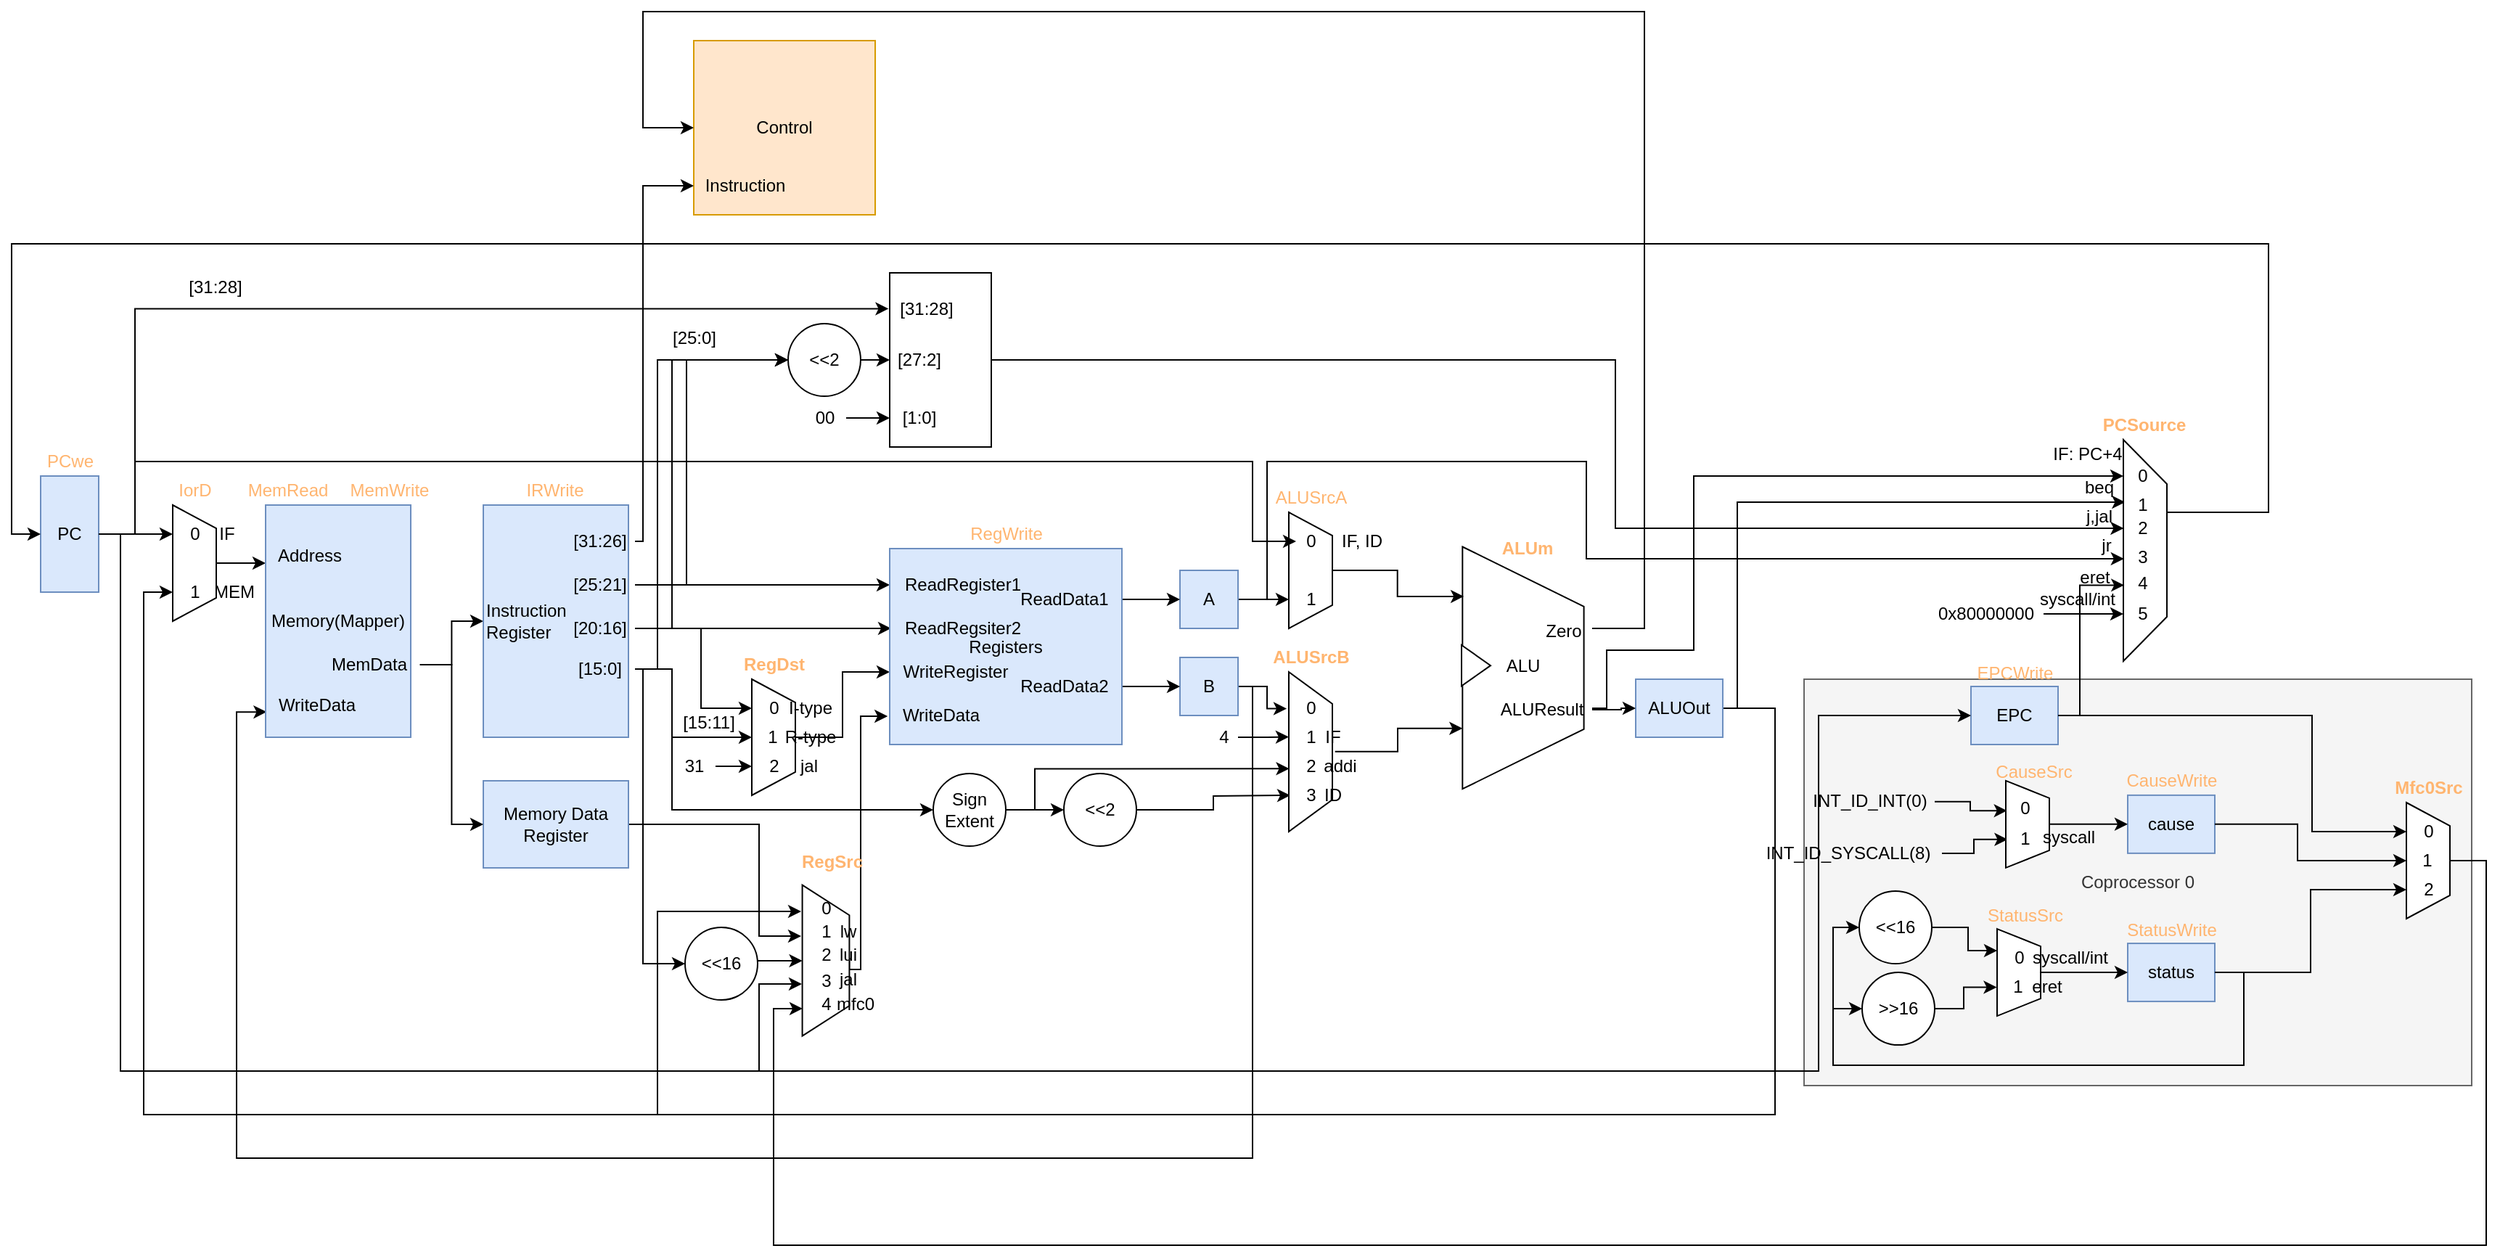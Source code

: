 <mxfile version="13.2.4" type="device"><diagram id="aFzu_sfiIZyxbT7JSSlX" name="Page-1"><mxGraphModel dx="1396" dy="1223" grid="1" gridSize="10" guides="1" tooltips="1" connect="1" arrows="1" fold="1" page="0" pageScale="1" pageWidth="827" pageHeight="1169" background="none" math="0" shadow="0"><root><mxCell id="0"/><mxCell id="1" parent="0"/><mxCell id="GMCVWdgiD9leQ6AUfy_7-96" value="Coprocessor 0" style="rounded=0;whiteSpace=wrap;html=1;fillColor=#f5f5f5;strokeColor=#666666;fontColor=#333333;" vertex="1" parent="1"><mxGeometry x="1350" y="200" width="460" height="280" as="geometry"/></mxCell><mxCell id="E-jrtbz5UGGaRJ2sErWN-3" style="edgeStyle=orthogonalEdgeStyle;rounded=0;orthogonalLoop=1;jettySize=auto;html=1;exitX=1;exitY=0.5;exitDx=0;exitDy=0;entryX=0.25;entryY=1;entryDx=0;entryDy=0;" parent="1" source="E-jrtbz5UGGaRJ2sErWN-1" target="E-jrtbz5UGGaRJ2sErWN-2" edge="1"><mxGeometry relative="1" as="geometry"/></mxCell><mxCell id="E-jrtbz5UGGaRJ2sErWN-6" style="edgeStyle=orthogonalEdgeStyle;rounded=0;orthogonalLoop=1;jettySize=auto;html=1;entryX=0;entryY=0.25;entryDx=0;entryDy=0;" parent="1" source="E-jrtbz5UGGaRJ2sErWN-2" target="E-jrtbz5UGGaRJ2sErWN-5" edge="1"><mxGeometry relative="1" as="geometry"/></mxCell><mxCell id="E-jrtbz5UGGaRJ2sErWN-160" style="edgeStyle=orthogonalEdgeStyle;rounded=0;orthogonalLoop=1;jettySize=auto;html=1;exitX=1;exitY=0.5;exitDx=0;exitDy=0;" parent="1" source="E-jrtbz5UGGaRJ2sErWN-107" edge="1"><mxGeometry relative="1" as="geometry"><Array as="points"><mxPoint x="630" y="300"/><mxPoint x="630" y="377"/></Array><mxPoint x="659" y="377" as="targetPoint"/></mxGeometry></mxCell><mxCell id="E-jrtbz5UGGaRJ2sErWN-107" value="Memory Data Register" style="rounded=0;whiteSpace=wrap;html=1;fillColor=#dae8fc;strokeColor=#6c8ebf;" parent="1" vertex="1"><mxGeometry x="440" y="270" width="100" height="60" as="geometry"/></mxCell><mxCell id="E-jrtbz5UGGaRJ2sErWN-112" style="edgeStyle=orthogonalEdgeStyle;rounded=0;orthogonalLoop=1;jettySize=auto;html=1;" parent="1" source="E-jrtbz5UGGaRJ2sErWN-15" target="E-jrtbz5UGGaRJ2sErWN-12" edge="1"><mxGeometry relative="1" as="geometry"/></mxCell><mxCell id="E-jrtbz5UGGaRJ2sErWN-113" style="edgeStyle=orthogonalEdgeStyle;rounded=0;orthogonalLoop=1;jettySize=auto;html=1;entryX=0;entryY=0.5;entryDx=0;entryDy=0;" parent="1" source="E-jrtbz5UGGaRJ2sErWN-15" target="E-jrtbz5UGGaRJ2sErWN-107" edge="1"><mxGeometry relative="1" as="geometry"/></mxCell><mxCell id="E-jrtbz5UGGaRJ2sErWN-114" style="edgeStyle=orthogonalEdgeStyle;rounded=0;orthogonalLoop=1;jettySize=auto;html=1;" parent="1" source="E-jrtbz5UGGaRJ2sErWN-35" target="E-jrtbz5UGGaRJ2sErWN-27" edge="1"><mxGeometry relative="1" as="geometry"/></mxCell><mxCell id="E-jrtbz5UGGaRJ2sErWN-115" style="edgeStyle=orthogonalEdgeStyle;rounded=0;orthogonalLoop=1;jettySize=auto;html=1;entryX=0.01;entryY=0.498;entryDx=0;entryDy=0;entryPerimeter=0;" parent="1" source="E-jrtbz5UGGaRJ2sErWN-36" target="E-jrtbz5UGGaRJ2sErWN-29" edge="1"><mxGeometry relative="1" as="geometry"/></mxCell><mxCell id="E-jrtbz5UGGaRJ2sErWN-117" value="" style="group" parent="1" vertex="1" connectable="0"><mxGeometry x="221" y="60" width="67" height="100" as="geometry"/></mxCell><mxCell id="E-jrtbz5UGGaRJ2sErWN-2" value="" style="shape=trapezoid;perimeter=trapezoidPerimeter;whiteSpace=wrap;html=1;rotation=90;" parent="E-jrtbz5UGGaRJ2sErWN-117" vertex="1"><mxGeometry x="-20" y="45" width="80" height="30" as="geometry"/></mxCell><mxCell id="E-jrtbz5UGGaRJ2sErWN-9" value="0" style="text;html=1;align=center;verticalAlign=middle;resizable=0;points=[];autosize=1;" parent="E-jrtbz5UGGaRJ2sErWN-117" vertex="1"><mxGeometry x="10" y="30" width="20" height="20" as="geometry"/></mxCell><mxCell id="E-jrtbz5UGGaRJ2sErWN-11" value="&lt;font color=&quot;#ffb570&quot;&gt;IorD&lt;/font&gt;" style="text;html=1;align=center;verticalAlign=middle;resizable=0;points=[];autosize=1;" parent="E-jrtbz5UGGaRJ2sErWN-117" vertex="1"><mxGeometry width="40" height="20" as="geometry"/></mxCell><mxCell id="E-jrtbz5UGGaRJ2sErWN-116" value="1" style="text;html=1;align=center;verticalAlign=middle;resizable=0;points=[];autosize=1;" parent="E-jrtbz5UGGaRJ2sErWN-117" vertex="1"><mxGeometry x="10" y="70" width="20" height="20" as="geometry"/></mxCell><mxCell id="UBuvPGdbc7G1wserD29u-12" value="IF" style="text;html=1;align=center;verticalAlign=middle;resizable=0;points=[];autosize=1;" parent="E-jrtbz5UGGaRJ2sErWN-117" vertex="1"><mxGeometry x="27" y="30" width="30" height="20" as="geometry"/></mxCell><mxCell id="UBuvPGdbc7G1wserD29u-13" value="MEM" style="text;html=1;align=center;verticalAlign=middle;resizable=0;points=[];autosize=1;" parent="E-jrtbz5UGGaRJ2sErWN-117" vertex="1"><mxGeometry x="27" y="70" width="40" height="20" as="geometry"/></mxCell><mxCell id="E-jrtbz5UGGaRJ2sErWN-123" style="edgeStyle=orthogonalEdgeStyle;rounded=0;orthogonalLoop=1;jettySize=auto;html=1;exitX=0.5;exitY=0;exitDx=0;exitDy=0;" parent="1" source="E-jrtbz5UGGaRJ2sErWN-119" target="E-jrtbz5UGGaRJ2sErWN-43" edge="1"><mxGeometry relative="1" as="geometry"/></mxCell><mxCell id="E-jrtbz5UGGaRJ2sErWN-130" style="edgeStyle=orthogonalEdgeStyle;rounded=0;orthogonalLoop=1;jettySize=auto;html=1;entryX=0.25;entryY=1;entryDx=0;entryDy=0;" parent="1" source="E-jrtbz5UGGaRJ2sErWN-36" target="E-jrtbz5UGGaRJ2sErWN-119" edge="1"><mxGeometry relative="1" as="geometry"><Array as="points"><mxPoint x="590" y="165"/><mxPoint x="590" y="220"/></Array></mxGeometry></mxCell><mxCell id="E-jrtbz5UGGaRJ2sErWN-129" style="edgeStyle=orthogonalEdgeStyle;rounded=0;orthogonalLoop=1;jettySize=auto;html=1;" parent="1" source="E-jrtbz5UGGaRJ2sErWN-40" edge="1"><mxGeometry relative="1" as="geometry"><Array as="points"><mxPoint x="570" y="193"/><mxPoint x="570" y="240"/><mxPoint x="625" y="240"/></Array><mxPoint x="625" y="240" as="targetPoint"/></mxGeometry></mxCell><mxCell id="E-jrtbz5UGGaRJ2sErWN-131" value="[15:11]" style="text;html=1;align=center;verticalAlign=middle;resizable=0;points=[];autosize=1;" parent="1" vertex="1"><mxGeometry x="570" y="220" width="50" height="20" as="geometry"/></mxCell><mxCell id="E-jrtbz5UGGaRJ2sErWN-141" style="edgeStyle=orthogonalEdgeStyle;rounded=0;orthogonalLoop=1;jettySize=auto;html=1;exitX=0.5;exitY=0;exitDx=0;exitDy=0;entryX=-0.02;entryY=0.525;entryDx=0;entryDy=0;entryPerimeter=0;" parent="1" source="E-jrtbz5UGGaRJ2sErWN-133" target="E-jrtbz5UGGaRJ2sErWN-44" edge="1"><mxGeometry relative="1" as="geometry"><Array as="points"><mxPoint x="692" y="400"/><mxPoint x="700" y="400"/><mxPoint x="700" y="225"/></Array></mxGeometry></mxCell><mxCell id="E-jrtbz5UGGaRJ2sErWN-143" value="" style="group" parent="1" vertex="1" connectable="0"><mxGeometry x="130" y="40" width="50" height="100" as="geometry"/></mxCell><mxCell id="E-jrtbz5UGGaRJ2sErWN-1" value="PC" style="rounded=0;whiteSpace=wrap;html=1;fillColor=#dae8fc;strokeColor=#6c8ebf;" parent="E-jrtbz5UGGaRJ2sErWN-143" vertex="1"><mxGeometry x="5" y="20" width="40" height="80" as="geometry"/></mxCell><mxCell id="E-jrtbz5UGGaRJ2sErWN-142" value="&lt;font color=&quot;#ffb570&quot;&gt;PCwe&lt;/font&gt;" style="text;html=1;align=center;verticalAlign=middle;resizable=0;points=[];autosize=1;" parent="E-jrtbz5UGGaRJ2sErWN-143" vertex="1"><mxGeometry width="50" height="20" as="geometry"/></mxCell><mxCell id="E-jrtbz5UGGaRJ2sErWN-159" style="edgeStyle=orthogonalEdgeStyle;rounded=0;orthogonalLoop=1;jettySize=auto;html=1;entryX=0.75;entryY=1;entryDx=0;entryDy=0;" parent="1" source="E-jrtbz5UGGaRJ2sErWN-145" target="E-jrtbz5UGGaRJ2sErWN-154" edge="1"><mxGeometry relative="1" as="geometry"/></mxCell><mxCell id="GMCVWdgiD9leQ6AUfy_7-22" style="edgeStyle=orthogonalEdgeStyle;rounded=0;orthogonalLoop=1;jettySize=auto;html=1;exitX=1;exitY=0.5;exitDx=0;exitDy=0;entryX=0.536;entryY=0.987;entryDx=0;entryDy=0;entryPerimeter=0;" edge="1" parent="1" source="E-jrtbz5UGGaRJ2sErWN-145" target="E-jrtbz5UGGaRJ2sErWN-198"><mxGeometry relative="1" as="geometry"><Array as="points"><mxPoint x="980" y="145"/><mxPoint x="980" y="50"/><mxPoint x="1200" y="50"/><mxPoint x="1200" y="117"/><mxPoint x="1570" y="117"/></Array></mxGeometry></mxCell><mxCell id="E-jrtbz5UGGaRJ2sErWN-145" value="A" style="rounded=0;whiteSpace=wrap;html=1;fillColor=#dae8fc;strokeColor=#6c8ebf;" parent="1" vertex="1"><mxGeometry x="920" y="125" width="40" height="40" as="geometry"/></mxCell><mxCell id="E-jrtbz5UGGaRJ2sErWN-178" style="edgeStyle=orthogonalEdgeStyle;rounded=0;orthogonalLoop=1;jettySize=auto;html=1;entryX=0.23;entryY=1.05;entryDx=0;entryDy=0;entryPerimeter=0;" parent="1" source="E-jrtbz5UGGaRJ2sErWN-147" target="E-jrtbz5UGGaRJ2sErWN-164" edge="1"><mxGeometry relative="1" as="geometry"/></mxCell><mxCell id="E-jrtbz5UGGaRJ2sErWN-207" style="edgeStyle=orthogonalEdgeStyle;rounded=0;orthogonalLoop=1;jettySize=auto;html=1;entryX=0.01;entryY=0.753;entryDx=0;entryDy=0;entryPerimeter=0;" parent="1" source="E-jrtbz5UGGaRJ2sErWN-147" target="E-jrtbz5UGGaRJ2sErWN-110" edge="1"><mxGeometry relative="1" as="geometry"><Array as="points"><mxPoint x="970" y="205"/><mxPoint x="970" y="530"/><mxPoint x="270" y="530"/><mxPoint x="270" y="223"/></Array></mxGeometry></mxCell><mxCell id="E-jrtbz5UGGaRJ2sErWN-147" value="B" style="rounded=0;whiteSpace=wrap;html=1;fillColor=#dae8fc;strokeColor=#6c8ebf;" parent="1" vertex="1"><mxGeometry x="920" y="185" width="40" height="40" as="geometry"/></mxCell><mxCell id="E-jrtbz5UGGaRJ2sErWN-148" style="edgeStyle=orthogonalEdgeStyle;rounded=0;orthogonalLoop=1;jettySize=auto;html=1;entryX=0;entryY=0.5;entryDx=0;entryDy=0;" parent="1" source="E-jrtbz5UGGaRJ2sErWN-97" target="E-jrtbz5UGGaRJ2sErWN-145" edge="1"><mxGeometry relative="1" as="geometry"/></mxCell><mxCell id="E-jrtbz5UGGaRJ2sErWN-149" style="edgeStyle=orthogonalEdgeStyle;rounded=0;orthogonalLoop=1;jettySize=auto;html=1;entryX=0;entryY=0.5;entryDx=0;entryDy=0;" parent="1" source="E-jrtbz5UGGaRJ2sErWN-98" target="E-jrtbz5UGGaRJ2sErWN-147" edge="1"><mxGeometry relative="1" as="geometry"/></mxCell><mxCell id="E-jrtbz5UGGaRJ2sErWN-152" value="" style="group" parent="1" vertex="1" connectable="0"><mxGeometry x="720" y="90" width="160" height="155" as="geometry"/></mxCell><mxCell id="E-jrtbz5UGGaRJ2sErWN-101" value="" style="group" parent="E-jrtbz5UGGaRJ2sErWN-152" vertex="1" connectable="0"><mxGeometry y="20" width="160" height="135" as="geometry"/></mxCell><mxCell id="E-jrtbz5UGGaRJ2sErWN-16" value="Registers" style="rounded=0;whiteSpace=wrap;html=1;fillColor=#dae8fc;strokeColor=#6c8ebf;" parent="E-jrtbz5UGGaRJ2sErWN-101" vertex="1"><mxGeometry width="160" height="135" as="geometry"/></mxCell><mxCell id="E-jrtbz5UGGaRJ2sErWN-27" value="ReadRegister1" style="text;html=1;align=center;verticalAlign=middle;resizable=0;points=[];autosize=1;" parent="E-jrtbz5UGGaRJ2sErWN-101" vertex="1"><mxGeometry y="15" width="100" height="20" as="geometry"/></mxCell><mxCell id="E-jrtbz5UGGaRJ2sErWN-29" value="ReadRegsiter2" style="text;html=1;align=center;verticalAlign=middle;resizable=0;points=[];autosize=1;" parent="E-jrtbz5UGGaRJ2sErWN-101" vertex="1"><mxGeometry y="45" width="100" height="20" as="geometry"/></mxCell><mxCell id="E-jrtbz5UGGaRJ2sErWN-43" value="WriteRegister" style="text;html=1;align=center;verticalAlign=middle;resizable=0;points=[];autosize=1;" parent="E-jrtbz5UGGaRJ2sErWN-101" vertex="1"><mxGeometry y="75" width="90" height="20" as="geometry"/></mxCell><mxCell id="E-jrtbz5UGGaRJ2sErWN-44" value="WriteData" style="text;html=1;align=center;verticalAlign=middle;resizable=0;points=[];autosize=1;" parent="E-jrtbz5UGGaRJ2sErWN-101" vertex="1"><mxGeometry y="105" width="70" height="20" as="geometry"/></mxCell><mxCell id="E-jrtbz5UGGaRJ2sErWN-97" value="ReadData1" style="text;html=1;align=center;verticalAlign=middle;resizable=0;points=[];autosize=1;" parent="E-jrtbz5UGGaRJ2sErWN-101" vertex="1"><mxGeometry x="80" y="25" width="80" height="20" as="geometry"/></mxCell><mxCell id="E-jrtbz5UGGaRJ2sErWN-98" value="ReadData2" style="text;html=1;align=center;verticalAlign=middle;resizable=0;points=[];autosize=1;" parent="E-jrtbz5UGGaRJ2sErWN-101" vertex="1"><mxGeometry x="80" y="85" width="80" height="20" as="geometry"/></mxCell><mxCell id="E-jrtbz5UGGaRJ2sErWN-151" value="&lt;font color=&quot;#ffb570&quot;&gt;RegWrite&lt;/font&gt;" style="text;html=1;align=center;verticalAlign=middle;resizable=0;points=[];autosize=1;" parent="E-jrtbz5UGGaRJ2sErWN-152" vertex="1"><mxGeometry x="45" width="70" height="20" as="geometry"/></mxCell><mxCell id="E-jrtbz5UGGaRJ2sErWN-153" value="" style="group" parent="1" vertex="1" connectable="0"><mxGeometry x="990" y="65" width="80" height="100" as="geometry"/></mxCell><mxCell id="E-jrtbz5UGGaRJ2sErWN-154" value="" style="shape=trapezoid;perimeter=trapezoidPerimeter;whiteSpace=wrap;html=1;rotation=90;" parent="E-jrtbz5UGGaRJ2sErWN-153" vertex="1"><mxGeometry x="-20" y="45" width="80" height="30" as="geometry"/></mxCell><mxCell id="E-jrtbz5UGGaRJ2sErWN-155" value="0" style="text;html=1;align=center;verticalAlign=middle;resizable=0;points=[];autosize=1;" parent="E-jrtbz5UGGaRJ2sErWN-153" vertex="1"><mxGeometry x="10" y="30" width="20" height="20" as="geometry"/></mxCell><mxCell id="E-jrtbz5UGGaRJ2sErWN-156" value="&lt;font color=&quot;#ffb570&quot;&gt;ALUSrcA&lt;/font&gt;" style="text;html=1;align=center;verticalAlign=middle;resizable=0;points=[];autosize=1;" parent="E-jrtbz5UGGaRJ2sErWN-153" vertex="1"><mxGeometry x="-10" width="60" height="20" as="geometry"/></mxCell><mxCell id="E-jrtbz5UGGaRJ2sErWN-157" value="1" style="text;html=1;align=center;verticalAlign=middle;resizable=0;points=[];autosize=1;" parent="E-jrtbz5UGGaRJ2sErWN-153" vertex="1"><mxGeometry x="10" y="70" width="20" height="20" as="geometry"/></mxCell><mxCell id="UBuvPGdbc7G1wserD29u-5" value="IF, ID" style="text;html=1;align=center;verticalAlign=middle;resizable=0;points=[];autosize=1;" parent="E-jrtbz5UGGaRJ2sErWN-153" vertex="1"><mxGeometry x="35" y="30" width="40" height="20" as="geometry"/></mxCell><mxCell id="E-jrtbz5UGGaRJ2sErWN-161" style="edgeStyle=orthogonalEdgeStyle;rounded=0;orthogonalLoop=1;jettySize=auto;html=1;exitX=1;exitY=0.5;exitDx=0;exitDy=0;" parent="1" source="E-jrtbz5UGGaRJ2sErWN-1" target="E-jrtbz5UGGaRJ2sErWN-155" edge="1"><mxGeometry relative="1" as="geometry"><Array as="points"><mxPoint x="200" y="100"/><mxPoint x="200" y="50"/><mxPoint x="970" y="50"/><mxPoint x="970" y="105"/></Array></mxGeometry></mxCell><mxCell id="E-jrtbz5UGGaRJ2sErWN-174" style="edgeStyle=orthogonalEdgeStyle;rounded=0;orthogonalLoop=1;jettySize=auto;html=1;entryX=0.407;entryY=1.001;entryDx=0;entryDy=0;entryPerimeter=0;" parent="1" source="E-jrtbz5UGGaRJ2sErWN-172" target="E-jrtbz5UGGaRJ2sErWN-164" edge="1"><mxGeometry relative="1" as="geometry"/></mxCell><mxCell id="E-jrtbz5UGGaRJ2sErWN-172" value="4" style="text;html=1;align=center;verticalAlign=middle;resizable=0;points=[];autosize=1;" parent="1" vertex="1"><mxGeometry x="940" y="230" width="20" height="20" as="geometry"/></mxCell><mxCell id="E-jrtbz5UGGaRJ2sErWN-181" style="edgeStyle=orthogonalEdgeStyle;rounded=0;orthogonalLoop=1;jettySize=auto;html=1;entryX=0;entryY=0.5;entryDx=0;entryDy=0;" parent="1" source="E-jrtbz5UGGaRJ2sErWN-175" target="E-jrtbz5UGGaRJ2sErWN-180" edge="1"><mxGeometry relative="1" as="geometry"/></mxCell><mxCell id="E-jrtbz5UGGaRJ2sErWN-184" style="edgeStyle=orthogonalEdgeStyle;rounded=0;orthogonalLoop=1;jettySize=auto;html=1;exitX=1;exitY=0.5;exitDx=0;exitDy=0;entryX=0.606;entryY=0.991;entryDx=0;entryDy=0;entryPerimeter=0;" parent="1" source="E-jrtbz5UGGaRJ2sErWN-175" target="E-jrtbz5UGGaRJ2sErWN-164" edge="1"><mxGeometry relative="1" as="geometry"><Array as="points"><mxPoint x="820" y="290"/><mxPoint x="820" y="262"/></Array></mxGeometry></mxCell><mxCell id="E-jrtbz5UGGaRJ2sErWN-175" value="Sign Extent" style="ellipse;whiteSpace=wrap;html=1;aspect=fixed;" parent="1" vertex="1"><mxGeometry x="750" y="265" width="50" height="50" as="geometry"/></mxCell><mxCell id="E-jrtbz5UGGaRJ2sErWN-176" style="edgeStyle=orthogonalEdgeStyle;rounded=0;orthogonalLoop=1;jettySize=auto;html=1;entryX=0;entryY=0.5;entryDx=0;entryDy=0;" parent="1" source="E-jrtbz5UGGaRJ2sErWN-40" target="E-jrtbz5UGGaRJ2sErWN-175" edge="1"><mxGeometry relative="1" as="geometry"><Array as="points"><mxPoint x="570" y="193"/><mxPoint x="570" y="290"/></Array></mxGeometry></mxCell><mxCell id="E-jrtbz5UGGaRJ2sErWN-182" style="edgeStyle=orthogonalEdgeStyle;rounded=0;orthogonalLoop=1;jettySize=auto;html=1;" parent="1" source="E-jrtbz5UGGaRJ2sErWN-180" edge="1"><mxGeometry relative="1" as="geometry"><mxPoint x="996" y="280" as="targetPoint"/></mxGeometry></mxCell><mxCell id="E-jrtbz5UGGaRJ2sErWN-180" value="&amp;lt;&amp;lt;2" style="ellipse;whiteSpace=wrap;html=1;aspect=fixed;" parent="1" vertex="1"><mxGeometry x="840" y="265" width="50" height="50" as="geometry"/></mxCell><mxCell id="E-jrtbz5UGGaRJ2sErWN-192" value="" style="group" parent="1" vertex="1" connectable="0"><mxGeometry x="1114" y="110" width="90" height="164.36" as="geometry"/></mxCell><mxCell id="E-jrtbz5UGGaRJ2sErWN-185" value="" style="shape=trapezoid;perimeter=trapezoidPerimeter;whiteSpace=wrap;html=1;rotation=90;size=0.247;" parent="E-jrtbz5UGGaRJ2sErWN-192" vertex="1"><mxGeometry x="-40.96" y="40.359" width="166.87" height="83.643" as="geometry"/></mxCell><mxCell id="E-jrtbz5UGGaRJ2sErWN-186" value="" style="triangle;whiteSpace=wrap;html=1;" parent="E-jrtbz5UGGaRJ2sErWN-192" vertex="1"><mxGeometry y="66.49" width="20" height="28.17" as="geometry"/></mxCell><mxCell id="E-jrtbz5UGGaRJ2sErWN-188" value="ALU" style="text;html=1;align=center;verticalAlign=middle;resizable=0;points=[];autosize=1;" parent="E-jrtbz5UGGaRJ2sErWN-192" vertex="1"><mxGeometry x="22.47" y="70.725" width="40" height="20" as="geometry"/></mxCell><mxCell id="E-jrtbz5UGGaRJ2sErWN-189" value="Zero" style="text;html=1;align=center;verticalAlign=middle;resizable=0;points=[];autosize=1;" parent="E-jrtbz5UGGaRJ2sErWN-192" vertex="1"><mxGeometry x="50" y="46.79" width="40" height="20" as="geometry"/></mxCell><mxCell id="E-jrtbz5UGGaRJ2sErWN-190" value="ALUResult" style="text;html=1;align=center;verticalAlign=middle;resizable=0;points=[];autosize=1;" parent="E-jrtbz5UGGaRJ2sErWN-192" vertex="1"><mxGeometry x="20" y="100.963" width="70" height="20" as="geometry"/></mxCell><mxCell id="E-jrtbz5UGGaRJ2sErWN-193" style="edgeStyle=orthogonalEdgeStyle;rounded=0;orthogonalLoop=1;jettySize=auto;html=1;exitX=0.5;exitY=0;exitDx=0;exitDy=0;entryX=0.205;entryY=0.989;entryDx=0;entryDy=0;entryPerimeter=0;" parent="1" source="E-jrtbz5UGGaRJ2sErWN-154" target="E-jrtbz5UGGaRJ2sErWN-185" edge="1"><mxGeometry relative="1" as="geometry"/></mxCell><mxCell id="E-jrtbz5UGGaRJ2sErWN-204" style="edgeStyle=orthogonalEdgeStyle;rounded=0;orthogonalLoop=1;jettySize=auto;html=1;" parent="1" source="E-jrtbz5UGGaRJ2sErWN-195" edge="1"><mxGeometry relative="1" as="geometry"><Array as="points"><mxPoint x="1330" y="220"/><mxPoint x="1330" y="500"/><mxPoint x="560" y="500"/><mxPoint x="560" y="360"/><mxPoint x="659" y="360"/></Array><mxPoint x="659" y="360" as="targetPoint"/></mxGeometry></mxCell><mxCell id="E-jrtbz5UGGaRJ2sErWN-206" style="edgeStyle=orthogonalEdgeStyle;rounded=0;orthogonalLoop=1;jettySize=auto;html=1;entryX=0.75;entryY=1;entryDx=0;entryDy=0;" parent="1" source="E-jrtbz5UGGaRJ2sErWN-195" target="E-jrtbz5UGGaRJ2sErWN-2" edge="1"><mxGeometry relative="1" as="geometry"><Array as="points"><mxPoint x="1330" y="220"/><mxPoint x="1330" y="500"/><mxPoint x="206" y="500"/><mxPoint x="206" y="140"/></Array></mxGeometry></mxCell><mxCell id="E-jrtbz5UGGaRJ2sErWN-211" style="edgeStyle=orthogonalEdgeStyle;rounded=0;orthogonalLoop=1;jettySize=auto;html=1;entryX=0.28;entryY=0.96;entryDx=0;entryDy=0;entryPerimeter=0;" parent="1" source="E-jrtbz5UGGaRJ2sErWN-195" target="E-jrtbz5UGGaRJ2sErWN-198" edge="1"><mxGeometry relative="1" as="geometry"><Array as="points"><mxPoint x="1304" y="220"/><mxPoint x="1304" y="78"/><mxPoint x="1571" y="78"/></Array><mxPoint x="1466" y="76" as="targetPoint"/></mxGeometry></mxCell><mxCell id="E-jrtbz5UGGaRJ2sErWN-195" value="ALUOut" style="rounded=0;whiteSpace=wrap;html=1;fillColor=#dae8fc;strokeColor=#6c8ebf;" parent="1" vertex="1"><mxGeometry x="1234" y="200" width="60" height="40" as="geometry"/></mxCell><mxCell id="E-jrtbz5UGGaRJ2sErWN-196" style="edgeStyle=orthogonalEdgeStyle;rounded=0;orthogonalLoop=1;jettySize=auto;html=1;entryX=0;entryY=0.5;entryDx=0;entryDy=0;" parent="1" source="E-jrtbz5UGGaRJ2sErWN-190" target="E-jrtbz5UGGaRJ2sErWN-195" edge="1"><mxGeometry relative="1" as="geometry"/></mxCell><mxCell id="E-jrtbz5UGGaRJ2sErWN-212" style="edgeStyle=orthogonalEdgeStyle;rounded=0;orthogonalLoop=1;jettySize=auto;html=1;entryX=0.165;entryY=1.001;entryDx=0;entryDy=0;entryPerimeter=0;" parent="1" source="E-jrtbz5UGGaRJ2sErWN-190" target="E-jrtbz5UGGaRJ2sErWN-198" edge="1"><mxGeometry relative="1" as="geometry"><Array as="points"><mxPoint x="1214" y="220"/><mxPoint x="1214" y="180"/><mxPoint x="1274" y="180"/><mxPoint x="1274" y="60"/><mxPoint x="1570" y="60"/></Array></mxGeometry></mxCell><mxCell id="E-jrtbz5UGGaRJ2sErWN-230" style="edgeStyle=orthogonalEdgeStyle;rounded=0;orthogonalLoop=1;jettySize=auto;html=1;exitX=1;exitY=0.5;exitDx=0;exitDy=0;entryX=0;entryY=0.5;entryDx=0;entryDy=0;" parent="1" source="E-jrtbz5UGGaRJ2sErWN-213" target="E-jrtbz5UGGaRJ2sErWN-226" edge="1"><mxGeometry relative="1" as="geometry"/></mxCell><mxCell id="E-jrtbz5UGGaRJ2sErWN-213" value="&amp;lt;&amp;lt;2" style="ellipse;whiteSpace=wrap;html=1;aspect=fixed;" parent="1" vertex="1"><mxGeometry x="650" y="-45" width="50" height="50" as="geometry"/></mxCell><mxCell id="E-jrtbz5UGGaRJ2sErWN-215" style="edgeStyle=orthogonalEdgeStyle;rounded=0;orthogonalLoop=1;jettySize=auto;html=1;entryX=0;entryY=0.5;entryDx=0;entryDy=0;" parent="1" source="E-jrtbz5UGGaRJ2sErWN-35" target="E-jrtbz5UGGaRJ2sErWN-213" edge="1"><mxGeometry relative="1" as="geometry"><Array as="points"><mxPoint x="580" y="135"/><mxPoint x="580" y="-20"/></Array></mxGeometry></mxCell><mxCell id="E-jrtbz5UGGaRJ2sErWN-216" style="edgeStyle=orthogonalEdgeStyle;rounded=0;orthogonalLoop=1;jettySize=auto;html=1;entryX=0;entryY=0.5;entryDx=0;entryDy=0;" parent="1" source="E-jrtbz5UGGaRJ2sErWN-36" target="E-jrtbz5UGGaRJ2sErWN-213" edge="1"><mxGeometry relative="1" as="geometry"><Array as="points"><mxPoint x="570" y="165"/><mxPoint x="570" y="-20"/></Array></mxGeometry></mxCell><mxCell id="E-jrtbz5UGGaRJ2sErWN-218" style="edgeStyle=orthogonalEdgeStyle;rounded=0;orthogonalLoop=1;jettySize=auto;html=1;entryX=0;entryY=0.5;entryDx=0;entryDy=0;" parent="1" source="E-jrtbz5UGGaRJ2sErWN-40" target="E-jrtbz5UGGaRJ2sErWN-213" edge="1"><mxGeometry relative="1" as="geometry"><Array as="points"><mxPoint x="560" y="193"/><mxPoint x="560" y="-20"/></Array></mxGeometry></mxCell><mxCell id="E-jrtbz5UGGaRJ2sErWN-219" value="[25:0]" style="text;html=1;align=center;verticalAlign=middle;resizable=0;points=[];autosize=1;" parent="1" vertex="1"><mxGeometry x="560" y="-45" width="50" height="20" as="geometry"/></mxCell><mxCell id="E-jrtbz5UGGaRJ2sErWN-240" style="edgeStyle=orthogonalEdgeStyle;rounded=0;orthogonalLoop=1;jettySize=auto;html=1;entryX=0.399;entryY=0.994;entryDx=0;entryDy=0;entryPerimeter=0;" parent="1" source="E-jrtbz5UGGaRJ2sErWN-226" target="E-jrtbz5UGGaRJ2sErWN-198" edge="1"><mxGeometry relative="1" as="geometry"><Array as="points"><mxPoint x="1220" y="-20"/><mxPoint x="1220" y="96"/><mxPoint x="1570" y="96"/></Array></mxGeometry></mxCell><mxCell id="E-jrtbz5UGGaRJ2sErWN-234" style="edgeStyle=orthogonalEdgeStyle;rounded=0;orthogonalLoop=1;jettySize=auto;html=1;" parent="1" source="E-jrtbz5UGGaRJ2sErWN-231" edge="1"><mxGeometry relative="1" as="geometry"><mxPoint x="720" y="20" as="targetPoint"/><Array as="points"><mxPoint x="720" y="20"/></Array></mxGeometry></mxCell><mxCell id="E-jrtbz5UGGaRJ2sErWN-231" value="00" style="text;html=1;align=center;verticalAlign=middle;resizable=0;points=[];autosize=1;" parent="1" vertex="1"><mxGeometry x="660" y="10" width="30" height="20" as="geometry"/></mxCell><mxCell id="E-jrtbz5UGGaRJ2sErWN-238" style="edgeStyle=orthogonalEdgeStyle;rounded=0;orthogonalLoop=1;jettySize=auto;html=1;entryX=-0.011;entryY=0.206;entryDx=0;entryDy=0;entryPerimeter=0;" parent="1" source="E-jrtbz5UGGaRJ2sErWN-1" target="E-jrtbz5UGGaRJ2sErWN-226" edge="1"><mxGeometry relative="1" as="geometry"><Array as="points"><mxPoint x="200" y="100"/><mxPoint x="200" y="-55"/></Array></mxGeometry></mxCell><mxCell id="E-jrtbz5UGGaRJ2sErWN-239" value="[31:28]" style="text;html=1;align=center;verticalAlign=middle;resizable=0;points=[];autosize=1;" parent="1" vertex="1"><mxGeometry x="229.5" y="-80" width="50" height="20" as="geometry"/></mxCell><mxCell id="E-jrtbz5UGGaRJ2sErWN-241" style="edgeStyle=orthogonalEdgeStyle;rounded=0;orthogonalLoop=1;jettySize=auto;html=1;entryX=0;entryY=0.5;entryDx=0;entryDy=0;exitX=0.5;exitY=0;exitDx=0;exitDy=0;" parent="1" source="E-jrtbz5UGGaRJ2sErWN-198" target="E-jrtbz5UGGaRJ2sErWN-1" edge="1"><mxGeometry relative="1" as="geometry"><mxPoint x="710" y="-70" as="targetPoint"/><Array as="points"><mxPoint x="1600" y="85"/><mxPoint x="1670" y="85"/><mxPoint x="1670" y="-100"/><mxPoint x="115" y="-100"/><mxPoint x="115" y="100"/></Array></mxGeometry></mxCell><mxCell id="E-jrtbz5UGGaRJ2sErWN-245" value="" style="group" parent="1" vertex="1" connectable="0"><mxGeometry x="585" y="-240" width="125" height="120" as="geometry"/></mxCell><mxCell id="E-jrtbz5UGGaRJ2sErWN-242" value="Control" style="rounded=0;whiteSpace=wrap;html=1;fillColor=#ffe6cc;strokeColor=#d79b00;" parent="E-jrtbz5UGGaRJ2sErWN-245" vertex="1"><mxGeometry width="125" height="120" as="geometry"/></mxCell><mxCell id="E-jrtbz5UGGaRJ2sErWN-244" value="Instruction" style="text;html=1;align=center;verticalAlign=middle;resizable=0;points=[];autosize=1;" parent="E-jrtbz5UGGaRJ2sErWN-245" vertex="1"><mxGeometry y="90" width="70" height="20" as="geometry"/></mxCell><mxCell id="E-jrtbz5UGGaRJ2sErWN-246" style="edgeStyle=orthogonalEdgeStyle;rounded=0;orthogonalLoop=1;jettySize=auto;html=1;" parent="1" source="E-jrtbz5UGGaRJ2sErWN-34" target="E-jrtbz5UGGaRJ2sErWN-242" edge="1"><mxGeometry relative="1" as="geometry"><Array as="points"><mxPoint x="550" y="105"/><mxPoint x="550" y="-140"/></Array></mxGeometry></mxCell><mxCell id="E-jrtbz5UGGaRJ2sErWN-250" value="" style="group" parent="1" vertex="1" connectable="0"><mxGeometry x="270" y="60" width="140" height="180" as="geometry"/></mxCell><mxCell id="E-jrtbz5UGGaRJ2sErWN-124" value="" style="group" parent="E-jrtbz5UGGaRJ2sErWN-250" vertex="1" connectable="0"><mxGeometry x="20" y="20" width="100" height="160" as="geometry"/></mxCell><mxCell id="E-jrtbz5UGGaRJ2sErWN-5" value="Memory(Mapper)" style="rounded=0;whiteSpace=wrap;html=1;fillColor=#dae8fc;strokeColor=#6c8ebf;" parent="E-jrtbz5UGGaRJ2sErWN-124" vertex="1"><mxGeometry width="100" height="160" as="geometry"/></mxCell><mxCell id="E-jrtbz5UGGaRJ2sErWN-7" value="Address" style="text;html=1;align=center;verticalAlign=middle;resizable=0;points=[];autosize=1;" parent="E-jrtbz5UGGaRJ2sErWN-124" vertex="1"><mxGeometry y="25" width="60" height="20" as="geometry"/></mxCell><mxCell id="E-jrtbz5UGGaRJ2sErWN-15" value="MemData" style="text;html=1;align=center;verticalAlign=middle;resizable=0;points=[];autosize=1;" parent="E-jrtbz5UGGaRJ2sErWN-124" vertex="1"><mxGeometry x="36.364" y="100" width="70" height="20" as="geometry"/></mxCell><mxCell id="E-jrtbz5UGGaRJ2sErWN-110" value="WriteData" style="text;html=1;align=center;verticalAlign=middle;resizable=0;points=[];autosize=1;" parent="E-jrtbz5UGGaRJ2sErWN-124" vertex="1"><mxGeometry y="127.5" width="70" height="20" as="geometry"/></mxCell><mxCell id="E-jrtbz5UGGaRJ2sErWN-247" value="&lt;font color=&quot;#ffb570&quot;&gt;MemWrite&lt;/font&gt;" style="text;html=1;align=center;verticalAlign=middle;resizable=0;points=[];autosize=1;" parent="E-jrtbz5UGGaRJ2sErWN-250" vertex="1"><mxGeometry x="70" width="70" height="20" as="geometry"/></mxCell><mxCell id="E-jrtbz5UGGaRJ2sErWN-248" value="&lt;font color=&quot;#ffb570&quot;&gt;MemRead&lt;/font&gt;" style="text;html=1;align=center;verticalAlign=middle;resizable=0;points=[];autosize=1;" parent="E-jrtbz5UGGaRJ2sErWN-250" vertex="1"><mxGeometry width="70" height="20" as="geometry"/></mxCell><mxCell id="E-jrtbz5UGGaRJ2sErWN-253" value="" style="group" parent="1" vertex="1" connectable="0"><mxGeometry x="440" y="60" width="104.542" height="180" as="geometry"/></mxCell><mxCell id="E-jrtbz5UGGaRJ2sErWN-150" value="" style="group" parent="E-jrtbz5UGGaRJ2sErWN-253" vertex="1" connectable="0"><mxGeometry y="20" width="104.542" height="160" as="geometry"/></mxCell><mxCell id="E-jrtbz5UGGaRJ2sErWN-12" value="Instruction Register" style="rounded=0;whiteSpace=wrap;html=1;align=left;fillColor=#dae8fc;strokeColor=#6c8ebf;" parent="E-jrtbz5UGGaRJ2sErWN-150" vertex="1"><mxGeometry width="100" height="160" as="geometry"/></mxCell><mxCell id="E-jrtbz5UGGaRJ2sErWN-34" value="[31:26]" style="text;html=1;align=center;verticalAlign=middle;resizable=0;points=[];autosize=1;" parent="E-jrtbz5UGGaRJ2sErWN-150" vertex="1"><mxGeometry x="54.542" y="15" width="50" height="20" as="geometry"/></mxCell><mxCell id="E-jrtbz5UGGaRJ2sErWN-35" value="[25:21]" style="text;html=1;align=center;verticalAlign=middle;resizable=0;points=[];autosize=1;" parent="E-jrtbz5UGGaRJ2sErWN-150" vertex="1"><mxGeometry x="54.542" y="45.003" width="50" height="20" as="geometry"/></mxCell><mxCell id="E-jrtbz5UGGaRJ2sErWN-36" value="[20:16]" style="text;html=1;align=center;verticalAlign=middle;resizable=0;points=[];autosize=1;" parent="E-jrtbz5UGGaRJ2sErWN-150" vertex="1"><mxGeometry x="54.542" y="74.997" width="50" height="20" as="geometry"/></mxCell><mxCell id="E-jrtbz5UGGaRJ2sErWN-40" value="[15:0]" style="text;html=1;align=center;verticalAlign=middle;resizable=0;points=[];autosize=1;" parent="E-jrtbz5UGGaRJ2sErWN-150" vertex="1"><mxGeometry x="54.542" y="102.997" width="50" height="20" as="geometry"/></mxCell><mxCell id="E-jrtbz5UGGaRJ2sErWN-41" style="edgeStyle=orthogonalEdgeStyle;rounded=0;orthogonalLoop=1;jettySize=auto;html=1;exitX=0.5;exitY=1;exitDx=0;exitDy=0;" parent="E-jrtbz5UGGaRJ2sErWN-150" source="E-jrtbz5UGGaRJ2sErWN-12" target="E-jrtbz5UGGaRJ2sErWN-12" edge="1"><mxGeometry relative="1" as="geometry"/></mxCell><mxCell id="E-jrtbz5UGGaRJ2sErWN-42" style="edgeStyle=orthogonalEdgeStyle;rounded=0;orthogonalLoop=1;jettySize=auto;html=1;exitX=0.5;exitY=1;exitDx=0;exitDy=0;" parent="E-jrtbz5UGGaRJ2sErWN-150" source="E-jrtbz5UGGaRJ2sErWN-12" target="E-jrtbz5UGGaRJ2sErWN-12" edge="1"><mxGeometry relative="1" as="geometry"/></mxCell><mxCell id="E-jrtbz5UGGaRJ2sErWN-251" value="&lt;font color=&quot;#ffb570&quot;&gt;IRWrite&lt;/font&gt;" style="text;html=1;align=center;verticalAlign=middle;resizable=0;points=[];autosize=1;" parent="E-jrtbz5UGGaRJ2sErWN-253" vertex="1"><mxGeometry x="24" width="50" height="20" as="geometry"/></mxCell><mxCell id="lUkIgDj6iN0wfcpPOs6G-2" value="" style="group" parent="1" vertex="1" connectable="0"><mxGeometry x="715" y="-80" width="75" height="120" as="geometry"/></mxCell><mxCell id="E-jrtbz5UGGaRJ2sErWN-226" value="" style="rounded=0;whiteSpace=wrap;html=1;" parent="lUkIgDj6iN0wfcpPOs6G-2" vertex="1"><mxGeometry x="5" width="70" height="120" as="geometry"/></mxCell><mxCell id="E-jrtbz5UGGaRJ2sErWN-227" value="[1:0]" style="text;html=1;align=center;verticalAlign=middle;resizable=0;points=[];autosize=1;" parent="lUkIgDj6iN0wfcpPOs6G-2" vertex="1"><mxGeometry x="5" y="90" width="40" height="20" as="geometry"/></mxCell><mxCell id="E-jrtbz5UGGaRJ2sErWN-235" value="[27:2]" style="text;html=1;align=center;verticalAlign=middle;resizable=0;points=[];autosize=1;" parent="lUkIgDj6iN0wfcpPOs6G-2" vertex="1"><mxGeometry y="50" width="50" height="20" as="geometry"/></mxCell><mxCell id="E-jrtbz5UGGaRJ2sErWN-236" value="[31:28]" style="text;html=1;align=center;verticalAlign=middle;resizable=0;points=[];autosize=1;" parent="lUkIgDj6iN0wfcpPOs6G-2" vertex="1"><mxGeometry x="5" y="15" width="50" height="20" as="geometry"/></mxCell><mxCell id="lUkIgDj6iN0wfcpPOs6G-5" value="j,jal" style="text;html=1;align=center;verticalAlign=middle;resizable=0;points=[];autosize=1;" parent="1" vertex="1"><mxGeometry x="1538" y="78" width="30" height="20" as="geometry"/></mxCell><mxCell id="lUkIgDj6iN0wfcpPOs6G-8" value="beq" style="text;html=1;align=center;verticalAlign=middle;resizable=0;points=[];autosize=1;" parent="1" vertex="1"><mxGeometry x="1533" y="58" width="40" height="20" as="geometry"/></mxCell><mxCell id="lUkIgDj6iN0wfcpPOs6G-9" value="IF: PC+4" style="text;html=1;align=center;verticalAlign=middle;resizable=0;points=[];autosize=1;" parent="1" vertex="1"><mxGeometry x="1515" y="35" width="60" height="20" as="geometry"/></mxCell><mxCell id="lUkIgDj6iN0wfcpPOs6G-11" style="edgeStyle=orthogonalEdgeStyle;rounded=0;orthogonalLoop=1;jettySize=auto;html=1;entryX=0;entryY=0.5;entryDx=0;entryDy=0;" parent="1" source="E-jrtbz5UGGaRJ2sErWN-189" target="E-jrtbz5UGGaRJ2sErWN-242" edge="1"><mxGeometry relative="1" as="geometry"><Array as="points"><mxPoint x="1240" y="165"/><mxPoint x="1240" y="-260"/><mxPoint x="550" y="-260"/><mxPoint x="550" y="-180"/></Array></mxGeometry></mxCell><mxCell id="GMCVWdgiD9leQ6AUfy_7-3" style="edgeStyle=orthogonalEdgeStyle;rounded=0;orthogonalLoop=1;jettySize=auto;html=1;exitX=1;exitY=0.5;exitDx=0;exitDy=0;entryX=0.5;entryY=1;entryDx=0;entryDy=0;" edge="1" parent="1" source="lUkIgDj6iN0wfcpPOs6G-15" target="E-jrtbz5UGGaRJ2sErWN-133"><mxGeometry relative="1" as="geometry"><Array as="points"><mxPoint x="629" y="394"/><mxPoint x="660" y="394"/></Array></mxGeometry></mxCell><mxCell id="lUkIgDj6iN0wfcpPOs6G-15" value="&amp;lt;&amp;lt;16" style="ellipse;whiteSpace=wrap;html=1;aspect=fixed;" parent="1" vertex="1"><mxGeometry x="579" y="371" width="50" height="50" as="geometry"/></mxCell><mxCell id="lUkIgDj6iN0wfcpPOs6G-19" style="edgeStyle=orthogonalEdgeStyle;rounded=0;orthogonalLoop=1;jettySize=auto;html=1;entryX=0;entryY=0.5;entryDx=0;entryDy=0;" parent="1" source="E-jrtbz5UGGaRJ2sErWN-40" target="lUkIgDj6iN0wfcpPOs6G-15" edge="1"><mxGeometry relative="1" as="geometry"><Array as="points"><mxPoint x="550" y="193"/><mxPoint x="550" y="396"/></Array></mxGeometry></mxCell><mxCell id="GMCVWdgiD9leQ6AUfy_7-11" style="edgeStyle=orthogonalEdgeStyle;rounded=0;orthogonalLoop=1;jettySize=auto;html=1;exitX=1;exitY=0.5;exitDx=0;exitDy=0;entryX=0.652;entryY=1.01;entryDx=0;entryDy=0;entryPerimeter=0;" edge="1" parent="1" source="E-jrtbz5UGGaRJ2sErWN-1" target="E-jrtbz5UGGaRJ2sErWN-133"><mxGeometry relative="1" as="geometry"><Array as="points"><mxPoint x="190" y="100"/><mxPoint x="190" y="470"/><mxPoint x="630" y="470"/><mxPoint x="630" y="410"/><mxPoint x="660" y="410"/></Array></mxGeometry></mxCell><mxCell id="GMCVWdgiD9leQ6AUfy_7-12" value="" style="group" vertex="1" connectable="0" parent="1"><mxGeometry x="650" y="316" width="66" height="134" as="geometry"/></mxCell><mxCell id="E-jrtbz5UGGaRJ2sErWN-133" value="" style="shape=trapezoid;perimeter=trapezoidPerimeter;whiteSpace=wrap;html=1;rotation=90;" parent="GMCVWdgiD9leQ6AUfy_7-12" vertex="1"><mxGeometry x="-26" y="61.597" width="104" height="32.419" as="geometry"/></mxCell><mxCell id="E-jrtbz5UGGaRJ2sErWN-134" value="0" style="text;html=1;align=center;verticalAlign=middle;resizable=0;points=[];autosize=1;" parent="GMCVWdgiD9leQ6AUfy_7-12" vertex="1"><mxGeometry x="16" y="32.419" width="20" height="20" as="geometry"/></mxCell><mxCell id="E-jrtbz5UGGaRJ2sErWN-135" value="&lt;font color=&quot;#ffb570&quot;&gt;&lt;b&gt;RegSrc&lt;/b&gt;&lt;/font&gt;" style="text;html=1;align=center;verticalAlign=middle;resizable=0;points=[];autosize=1;" parent="GMCVWdgiD9leQ6AUfy_7-12" vertex="1"><mxGeometry width="60" height="20" as="geometry"/></mxCell><mxCell id="E-jrtbz5UGGaRJ2sErWN-136" value="1" style="text;html=1;align=center;verticalAlign=middle;resizable=0;points=[];autosize=1;" parent="GMCVWdgiD9leQ6AUfy_7-12" vertex="1"><mxGeometry x="16" y="47.802" width="20" height="20" as="geometry"/></mxCell><mxCell id="lUkIgDj6iN0wfcpPOs6G-14" value="2" style="text;html=1;align=center;verticalAlign=middle;resizable=0;points=[];autosize=1;" parent="GMCVWdgiD9leQ6AUfy_7-12" vertex="1"><mxGeometry x="16" y="63.995" width="20" height="20" as="geometry"/></mxCell><mxCell id="UBuvPGdbc7G1wserD29u-2" value="lw" style="text;html=1;align=center;verticalAlign=middle;resizable=0;points=[];autosize=1;" parent="GMCVWdgiD9leQ6AUfy_7-12" vertex="1"><mxGeometry x="26" y="47.802" width="30" height="20" as="geometry"/></mxCell><mxCell id="UBuvPGdbc7G1wserD29u-3" value="lui" style="text;html=1;align=center;verticalAlign=middle;resizable=0;points=[];autosize=1;" parent="GMCVWdgiD9leQ6AUfy_7-12" vertex="1"><mxGeometry x="26" y="63.995" width="30" height="20" as="geometry"/></mxCell><mxCell id="GMCVWdgiD9leQ6AUfy_7-4" value="3" style="text;html=1;align=center;verticalAlign=middle;resizable=0;points=[];autosize=1;" vertex="1" parent="GMCVWdgiD9leQ6AUfy_7-12"><mxGeometry x="16" y="81.998" width="20" height="20" as="geometry"/></mxCell><mxCell id="GMCVWdgiD9leQ6AUfy_7-5" value="jal" style="text;html=1;align=center;verticalAlign=middle;resizable=0;points=[];autosize=1;" vertex="1" parent="GMCVWdgiD9leQ6AUfy_7-12"><mxGeometry x="26" y="80.996" width="30" height="20" as="geometry"/></mxCell><mxCell id="GMCVWdgiD9leQ6AUfy_7-81" value="4" style="text;html=1;align=center;verticalAlign=middle;resizable=0;points=[];autosize=1;" vertex="1" parent="GMCVWdgiD9leQ6AUfy_7-12"><mxGeometry x="16" y="98.02" width="20" height="20" as="geometry"/></mxCell><mxCell id="GMCVWdgiD9leQ6AUfy_7-82" value="mfc0" style="text;html=1;align=center;verticalAlign=middle;resizable=0;points=[];autosize=1;" vertex="1" parent="GMCVWdgiD9leQ6AUfy_7-12"><mxGeometry x="26" y="98.02" width="40" height="20" as="geometry"/></mxCell><mxCell id="E-jrtbz5UGGaRJ2sErWN-119" value="" style="shape=trapezoid;perimeter=trapezoidPerimeter;whiteSpace=wrap;html=1;rotation=90;" parent="1" vertex="1"><mxGeometry x="600" y="225" width="80" height="30" as="geometry"/></mxCell><mxCell id="E-jrtbz5UGGaRJ2sErWN-120" value="0" style="text;html=1;align=center;verticalAlign=middle;resizable=0;points=[];autosize=1;" parent="1" vertex="1"><mxGeometry x="630" y="210" width="20" height="20" as="geometry"/></mxCell><mxCell id="E-jrtbz5UGGaRJ2sErWN-121" value="&lt;font color=&quot;#ffb570&quot;&gt;&lt;b&gt;RegDst&lt;/b&gt;&lt;/font&gt;" style="text;html=1;align=center;verticalAlign=middle;resizable=0;points=[];autosize=1;" parent="1" vertex="1"><mxGeometry x="610" y="180" width="60" height="20" as="geometry"/></mxCell><mxCell id="E-jrtbz5UGGaRJ2sErWN-122" value="1" style="text;html=1;align=center;verticalAlign=middle;resizable=0;points=[];autosize=1;" parent="1" vertex="1"><mxGeometry x="629" y="230" width="20" height="20" as="geometry"/></mxCell><mxCell id="GMCVWdgiD9leQ6AUfy_7-14" value="2" style="text;html=1;align=center;verticalAlign=middle;resizable=0;points=[];autosize=1;" vertex="1" parent="1"><mxGeometry x="630" y="250" width="20" height="20" as="geometry"/></mxCell><mxCell id="GMCVWdgiD9leQ6AUfy_7-15" value="R-type" style="text;html=1;align=center;verticalAlign=middle;resizable=0;points=[];autosize=1;" vertex="1" parent="1"><mxGeometry x="640" y="230" width="50" height="20" as="geometry"/></mxCell><mxCell id="GMCVWdgiD9leQ6AUfy_7-16" value="I-type" style="text;html=1;align=center;verticalAlign=middle;resizable=0;points=[];autosize=1;" vertex="1" parent="1"><mxGeometry x="640" y="210" width="50" height="20" as="geometry"/></mxCell><mxCell id="GMCVWdgiD9leQ6AUfy_7-20" style="edgeStyle=orthogonalEdgeStyle;rounded=0;orthogonalLoop=1;jettySize=auto;html=1;entryX=0.75;entryY=1;entryDx=0;entryDy=0;" edge="1" parent="1" source="GMCVWdgiD9leQ6AUfy_7-17" target="E-jrtbz5UGGaRJ2sErWN-119"><mxGeometry relative="1" as="geometry"><mxPoint x="620" y="260" as="targetPoint"/><Array as="points"/></mxGeometry></mxCell><mxCell id="GMCVWdgiD9leQ6AUfy_7-17" value="31" style="text;html=1;align=center;verticalAlign=middle;resizable=0;points=[];autosize=1;" vertex="1" parent="1"><mxGeometry x="570" y="250" width="30" height="20" as="geometry"/></mxCell><mxCell id="GMCVWdgiD9leQ6AUfy_7-21" value="jal" style="text;html=1;align=center;verticalAlign=middle;resizable=0;points=[];autosize=1;" vertex="1" parent="1"><mxGeometry x="649" y="250" width="30" height="20" as="geometry"/></mxCell><mxCell id="GMCVWdgiD9leQ6AUfy_7-23" value="jr" style="text;html=1;align=center;verticalAlign=middle;resizable=0;points=[];autosize=1;" vertex="1" parent="1"><mxGeometry x="1548" y="98" width="20" height="20" as="geometry"/></mxCell><mxCell id="GMCVWdgiD9leQ6AUfy_7-25" style="edgeStyle=orthogonalEdgeStyle;rounded=0;orthogonalLoop=1;jettySize=auto;html=1;exitX=0.421;exitY=-0.004;exitDx=0;exitDy=0;entryX=0.75;entryY=1;entryDx=0;entryDy=0;exitPerimeter=0;" edge="1" parent="1" source="UBuvPGdbc7G1wserD29u-15" target="E-jrtbz5UGGaRJ2sErWN-185"><mxGeometry relative="1" as="geometry"><Array as="points"><mxPoint x="1070" y="250"/><mxPoint x="1070" y="233"/></Array></mxGeometry></mxCell><mxCell id="GMCVWdgiD9leQ6AUfy_7-26" value="" style="group" vertex="1" connectable="0" parent="1"><mxGeometry x="975" y="175" width="75" height="130" as="geometry"/></mxCell><mxCell id="E-jrtbz5UGGaRJ2sErWN-164" value="" style="shape=trapezoid;perimeter=trapezoidPerimeter;whiteSpace=wrap;html=1;rotation=90;" parent="GMCVWdgiD9leQ6AUfy_7-26" vertex="1"><mxGeometry x="-20" y="60" width="110" height="30" as="geometry"/></mxCell><mxCell id="E-jrtbz5UGGaRJ2sErWN-165" value="0" style="text;html=1;align=center;verticalAlign=middle;resizable=0;points=[];autosize=1;" parent="GMCVWdgiD9leQ6AUfy_7-26" vertex="1"><mxGeometry x="25" y="35" width="20" height="20" as="geometry"/></mxCell><mxCell id="E-jrtbz5UGGaRJ2sErWN-166" value="&lt;font color=&quot;#ffb570&quot;&gt;&lt;b&gt;ALUSrcB&lt;/b&gt;&lt;/font&gt;" style="text;html=1;align=center;verticalAlign=middle;resizable=0;points=[];autosize=1;" parent="GMCVWdgiD9leQ6AUfy_7-26" vertex="1"><mxGeometry width="70" height="20" as="geometry"/></mxCell><mxCell id="E-jrtbz5UGGaRJ2sErWN-167" value="1" style="text;html=1;align=center;verticalAlign=middle;resizable=0;points=[];autosize=1;" parent="GMCVWdgiD9leQ6AUfy_7-26" vertex="1"><mxGeometry x="25" y="55" width="20" height="20" as="geometry"/></mxCell><mxCell id="E-jrtbz5UGGaRJ2sErWN-168" value="2" style="text;html=1;align=center;verticalAlign=middle;resizable=0;points=[];autosize=1;" parent="GMCVWdgiD9leQ6AUfy_7-26" vertex="1"><mxGeometry x="25" y="75" width="20" height="20" as="geometry"/></mxCell><mxCell id="E-jrtbz5UGGaRJ2sErWN-169" value="3" style="text;html=1;align=center;verticalAlign=middle;resizable=0;points=[];autosize=1;" parent="GMCVWdgiD9leQ6AUfy_7-26" vertex="1"><mxGeometry x="25" y="95" width="20" height="20" as="geometry"/></mxCell><mxCell id="UBuvPGdbc7G1wserD29u-11" value="IF" style="text;html=1;align=center;verticalAlign=middle;resizable=0;points=[];autosize=1;" parent="GMCVWdgiD9leQ6AUfy_7-26" vertex="1"><mxGeometry x="35" y="55" width="30" height="20" as="geometry"/></mxCell><mxCell id="UBuvPGdbc7G1wserD29u-14" value="ID" style="text;html=1;align=center;verticalAlign=middle;resizable=0;points=[];autosize=1;" parent="GMCVWdgiD9leQ6AUfy_7-26" vertex="1"><mxGeometry x="35" y="95" width="30" height="20" as="geometry"/></mxCell><mxCell id="UBuvPGdbc7G1wserD29u-15" value="addi" style="text;html=1;align=center;verticalAlign=middle;resizable=0;points=[];autosize=1;" parent="GMCVWdgiD9leQ6AUfy_7-26" vertex="1"><mxGeometry x="35" y="75" width="40" height="20" as="geometry"/></mxCell><mxCell id="E-jrtbz5UGGaRJ2sErWN-198" value="" style="shape=trapezoid;perimeter=trapezoidPerimeter;whiteSpace=wrap;html=1;rotation=90;" parent="1" vertex="1"><mxGeometry x="1508.75" y="96.25" width="152.5" height="30" as="geometry"/></mxCell><mxCell id="E-jrtbz5UGGaRJ2sErWN-199" value="0" style="text;html=1;align=center;verticalAlign=middle;resizable=0;points=[];autosize=1;" parent="1" vertex="1"><mxGeometry x="1573" y="50" width="20" height="20" as="geometry"/></mxCell><mxCell id="E-jrtbz5UGGaRJ2sErWN-200" value="&lt;font color=&quot;#ffb570&quot;&gt;&lt;b&gt;PCSource&lt;/b&gt;&lt;/font&gt;" style="text;html=1;align=center;verticalAlign=middle;resizable=0;points=[];autosize=1;" parent="1" vertex="1"><mxGeometry x="1549" y="15" width="70" height="20" as="geometry"/></mxCell><mxCell id="E-jrtbz5UGGaRJ2sErWN-201" value="1" style="text;html=1;align=center;verticalAlign=middle;resizable=0;points=[];autosize=1;" parent="1" vertex="1"><mxGeometry x="1573" y="70" width="20" height="20" as="geometry"/></mxCell><mxCell id="E-jrtbz5UGGaRJ2sErWN-202" value="2" style="text;html=1;align=center;verticalAlign=middle;resizable=0;points=[];autosize=1;" parent="1" vertex="1"><mxGeometry x="1573" y="86.25" width="20" height="20" as="geometry"/></mxCell><mxCell id="E-jrtbz5UGGaRJ2sErWN-203" value="3" style="text;html=1;align=center;verticalAlign=middle;resizable=0;points=[];autosize=1;" parent="1" vertex="1"><mxGeometry x="1573" y="106.25" width="20" height="20" as="geometry"/></mxCell><mxCell id="GMCVWdgiD9leQ6AUfy_7-27" value="4" style="text;html=1;align=center;verticalAlign=middle;resizable=0;points=[];autosize=1;" vertex="1" parent="1"><mxGeometry x="1573" y="124" width="20" height="20" as="geometry"/></mxCell><mxCell id="GMCVWdgiD9leQ6AUfy_7-29" style="edgeStyle=orthogonalEdgeStyle;rounded=0;orthogonalLoop=1;jettySize=auto;html=1;exitX=1;exitY=0.5;exitDx=0;exitDy=0;entryX=0.657;entryY=0.98;entryDx=0;entryDy=0;entryPerimeter=0;" edge="1" parent="1" source="GMCVWdgiD9leQ6AUfy_7-28" target="E-jrtbz5UGGaRJ2sErWN-198"><mxGeometry relative="1" as="geometry"><Array as="points"><mxPoint x="1540" y="225"/><mxPoint x="1540" y="135"/></Array></mxGeometry></mxCell><mxCell id="GMCVWdgiD9leQ6AUfy_7-31" value="" style="group" vertex="1" connectable="0" parent="1"><mxGeometry x="1460" y="185.93" width="70" height="59.07" as="geometry"/></mxCell><mxCell id="GMCVWdgiD9leQ6AUfy_7-28" value="EPC" style="rounded=0;whiteSpace=wrap;html=1;fillColor=#dae8fc;strokeColor=#6c8ebf;" vertex="1" parent="GMCVWdgiD9leQ6AUfy_7-31"><mxGeometry x="5" y="19.07" width="60" height="40" as="geometry"/></mxCell><mxCell id="GMCVWdgiD9leQ6AUfy_7-30" value="&lt;font color=&quot;#ffb570&quot;&gt;EPCWrite&lt;/font&gt;" style="text;html=1;align=center;verticalAlign=middle;resizable=0;points=[];autosize=1;" vertex="1" parent="GMCVWdgiD9leQ6AUfy_7-31"><mxGeometry width="70" height="20" as="geometry"/></mxCell><mxCell id="GMCVWdgiD9leQ6AUfy_7-32" value="eret" style="text;html=1;align=center;verticalAlign=middle;resizable=0;points=[];autosize=1;" vertex="1" parent="1"><mxGeometry x="1530" y="120" width="40" height="20" as="geometry"/></mxCell><mxCell id="GMCVWdgiD9leQ6AUfy_7-33" value="" style="group" vertex="1" connectable="0" parent="1"><mxGeometry x="1568" y="362.97" width="75" height="59.07" as="geometry"/></mxCell><mxCell id="GMCVWdgiD9leQ6AUfy_7-34" value="status" style="rounded=0;whiteSpace=wrap;html=1;fillColor=#dae8fc;strokeColor=#6c8ebf;" vertex="1" parent="GMCVWdgiD9leQ6AUfy_7-33"><mxGeometry x="5" y="19.07" width="60" height="40" as="geometry"/></mxCell><mxCell id="GMCVWdgiD9leQ6AUfy_7-35" value="&lt;font color=&quot;#ffb570&quot;&gt;StatusWrite&lt;/font&gt;" style="text;html=1;align=center;verticalAlign=middle;resizable=0;points=[];autosize=1;" vertex="1" parent="GMCVWdgiD9leQ6AUfy_7-33"><mxGeometry x="-5" width="80" height="20" as="geometry"/></mxCell><mxCell id="GMCVWdgiD9leQ6AUfy_7-48" style="edgeStyle=orthogonalEdgeStyle;rounded=0;orthogonalLoop=1;jettySize=auto;html=1;exitX=1;exitY=0.5;exitDx=0;exitDy=0;entryX=0.25;entryY=1;entryDx=0;entryDy=0;" edge="1" parent="1" source="GMCVWdgiD9leQ6AUfy_7-36" target="GMCVWdgiD9leQ6AUfy_7-40"><mxGeometry relative="1" as="geometry"><mxPoint x="1448" y="363.04" as="sourcePoint"/><Array as="points"><mxPoint x="1463" y="371"/><mxPoint x="1463" y="387"/></Array></mxGeometry></mxCell><mxCell id="GMCVWdgiD9leQ6AUfy_7-36" value="&amp;lt;&amp;lt;16" style="ellipse;whiteSpace=wrap;html=1;aspect=fixed;" vertex="1" parent="1"><mxGeometry x="1388" y="346" width="50" height="50" as="geometry"/></mxCell><mxCell id="GMCVWdgiD9leQ6AUfy_7-49" style="edgeStyle=orthogonalEdgeStyle;rounded=0;orthogonalLoop=1;jettySize=auto;html=1;exitX=1;exitY=0.5;exitDx=0;exitDy=0;entryX=0.671;entryY=1.008;entryDx=0;entryDy=0;entryPerimeter=0;" edge="1" parent="1" source="GMCVWdgiD9leQ6AUfy_7-37" target="GMCVWdgiD9leQ6AUfy_7-40"><mxGeometry relative="1" as="geometry"><Array as="points"><mxPoint x="1460" y="427"/><mxPoint x="1460" y="412"/></Array></mxGeometry></mxCell><mxCell id="GMCVWdgiD9leQ6AUfy_7-37" value="&amp;gt;&amp;gt;16" style="ellipse;whiteSpace=wrap;html=1;aspect=fixed;" vertex="1" parent="1"><mxGeometry x="1390" y="402.04" width="50" height="50" as="geometry"/></mxCell><mxCell id="GMCVWdgiD9leQ6AUfy_7-51" style="edgeStyle=orthogonalEdgeStyle;rounded=0;orthogonalLoop=1;jettySize=auto;html=1;exitX=0.5;exitY=0;exitDx=0;exitDy=0;" edge="1" parent="1" source="GMCVWdgiD9leQ6AUfy_7-40" target="GMCVWdgiD9leQ6AUfy_7-34"><mxGeometry relative="1" as="geometry"/></mxCell><mxCell id="GMCVWdgiD9leQ6AUfy_7-40" value="" style="shape=trapezoid;perimeter=trapezoidPerimeter;whiteSpace=wrap;html=1;rotation=90;" vertex="1" parent="1"><mxGeometry x="1468" y="387.04" width="60" height="30" as="geometry"/></mxCell><mxCell id="GMCVWdgiD9leQ6AUfy_7-41" value="0" style="text;html=1;align=center;verticalAlign=middle;resizable=0;points=[];autosize=1;" vertex="1" parent="1"><mxGeometry x="1488" y="382.04" width="20" height="20" as="geometry"/></mxCell><mxCell id="GMCVWdgiD9leQ6AUfy_7-42" value="&lt;font color=&quot;#ffb570&quot;&gt;StatusSrc&lt;/font&gt;" style="text;html=1;align=center;verticalAlign=middle;resizable=0;points=[];autosize=1;" vertex="1" parent="1"><mxGeometry x="1467" y="353.04" width="70" height="20" as="geometry"/></mxCell><mxCell id="GMCVWdgiD9leQ6AUfy_7-43" value="1" style="text;html=1;align=center;verticalAlign=middle;resizable=0;points=[];autosize=1;" vertex="1" parent="1"><mxGeometry x="1487" y="402.04" width="20" height="20" as="geometry"/></mxCell><mxCell id="GMCVWdgiD9leQ6AUfy_7-45" value="eret" style="text;html=1;align=center;verticalAlign=middle;resizable=0;points=[];autosize=1;" vertex="1" parent="1"><mxGeometry x="1497" y="402.04" width="40" height="20" as="geometry"/></mxCell><mxCell id="GMCVWdgiD9leQ6AUfy_7-46" value="syscall/int" style="text;html=1;align=center;verticalAlign=middle;resizable=0;points=[];autosize=1;" vertex="1" parent="1"><mxGeometry x="1498" y="382.04" width="70" height="20" as="geometry"/></mxCell><mxCell id="GMCVWdgiD9leQ6AUfy_7-53" value="" style="group" vertex="1" connectable="0" parent="1"><mxGeometry x="1568" y="291.86" width="75" height="59.07" as="geometry"/></mxCell><mxCell id="GMCVWdgiD9leQ6AUfy_7-54" value="cause" style="rounded=0;whiteSpace=wrap;html=1;fillColor=#dae8fc;strokeColor=#6c8ebf;" vertex="1" parent="GMCVWdgiD9leQ6AUfy_7-53"><mxGeometry x="5" y="-11.93" width="60" height="40" as="geometry"/></mxCell><mxCell id="GMCVWdgiD9leQ6AUfy_7-56" style="edgeStyle=orthogonalEdgeStyle;rounded=0;orthogonalLoop=1;jettySize=auto;html=1;exitX=1;exitY=0.5;exitDx=0;exitDy=0;entryX=0;entryY=0.5;entryDx=0;entryDy=0;" edge="1" parent="1" source="E-jrtbz5UGGaRJ2sErWN-1" target="GMCVWdgiD9leQ6AUfy_7-28"><mxGeometry relative="1" as="geometry"><Array as="points"><mxPoint x="190" y="100"/><mxPoint x="190" y="470"/><mxPoint x="1360" y="470"/><mxPoint x="1360" y="225"/></Array></mxGeometry></mxCell><mxCell id="E-jrtbz5UGGaRJ2sErWN-191" value="&lt;font color=&quot;#ffb570&quot;&gt;&lt;b&gt;ALUm&lt;/b&gt;&lt;/font&gt;" style="text;html=1;align=center;verticalAlign=middle;resizable=0;points=[];autosize=1;" parent="1" vertex="1"><mxGeometry x="1134" y="99.996" width="50" height="20" as="geometry"/></mxCell><mxCell id="GMCVWdgiD9leQ6AUfy_7-71" style="edgeStyle=orthogonalEdgeStyle;rounded=0;orthogonalLoop=1;jettySize=auto;html=1;entryX=0.344;entryY=0.971;entryDx=0;entryDy=0;entryPerimeter=0;" edge="1" parent="1" source="GMCVWdgiD9leQ6AUfy_7-59" target="GMCVWdgiD9leQ6AUfy_7-63"><mxGeometry relative="1" as="geometry"/></mxCell><mxCell id="GMCVWdgiD9leQ6AUfy_7-59" value="INT_ID_INT(0)" style="text;html=1;align=center;verticalAlign=middle;resizable=0;points=[];autosize=1;" vertex="1" parent="1"><mxGeometry x="1350" y="274.36" width="90" height="20" as="geometry"/></mxCell><mxCell id="GMCVWdgiD9leQ6AUfy_7-72" style="edgeStyle=orthogonalEdgeStyle;rounded=0;orthogonalLoop=1;jettySize=auto;html=1;entryX=0.674;entryY=0.959;entryDx=0;entryDy=0;entryPerimeter=0;" edge="1" parent="1" source="GMCVWdgiD9leQ6AUfy_7-60" target="GMCVWdgiD9leQ6AUfy_7-63"><mxGeometry relative="1" as="geometry"/></mxCell><mxCell id="GMCVWdgiD9leQ6AUfy_7-60" value="INT_ID_SYSCALL(8)" style="text;html=1;align=center;verticalAlign=middle;resizable=0;points=[];autosize=1;" vertex="1" parent="1"><mxGeometry x="1315" y="310" width="130" height="20" as="geometry"/></mxCell><mxCell id="GMCVWdgiD9leQ6AUfy_7-61" style="edgeStyle=orthogonalEdgeStyle;rounded=0;orthogonalLoop=1;jettySize=auto;html=1;exitX=1;exitY=0.5;exitDx=0;exitDy=0;entryX=0;entryY=0.5;entryDx=0;entryDy=0;" edge="1" parent="1" source="GMCVWdgiD9leQ6AUfy_7-34" target="GMCVWdgiD9leQ6AUfy_7-36"><mxGeometry relative="1" as="geometry"><Array as="points"><mxPoint x="1653" y="402"/><mxPoint x="1653" y="466"/><mxPoint x="1370" y="466"/><mxPoint x="1370" y="371"/></Array></mxGeometry></mxCell><mxCell id="GMCVWdgiD9leQ6AUfy_7-62" style="edgeStyle=orthogonalEdgeStyle;rounded=0;orthogonalLoop=1;jettySize=auto;html=1;exitX=1;exitY=0.5;exitDx=0;exitDy=0;entryX=0;entryY=0.5;entryDx=0;entryDy=0;" edge="1" parent="1" source="GMCVWdgiD9leQ6AUfy_7-34" target="GMCVWdgiD9leQ6AUfy_7-37"><mxGeometry relative="1" as="geometry"><Array as="points"><mxPoint x="1653" y="402"/><mxPoint x="1653" y="466"/><mxPoint x="1370" y="466"/><mxPoint x="1370" y="427"/></Array></mxGeometry></mxCell><mxCell id="GMCVWdgiD9leQ6AUfy_7-68" style="edgeStyle=orthogonalEdgeStyle;rounded=0;orthogonalLoop=1;jettySize=auto;html=1;exitX=0.5;exitY=0;exitDx=0;exitDy=0;" edge="1" parent="1" source="GMCVWdgiD9leQ6AUfy_7-63" target="GMCVWdgiD9leQ6AUfy_7-54"><mxGeometry relative="1" as="geometry"/></mxCell><mxCell id="GMCVWdgiD9leQ6AUfy_7-63" value="" style="shape=trapezoid;perimeter=trapezoidPerimeter;whiteSpace=wrap;html=1;rotation=90;" vertex="1" parent="1"><mxGeometry x="1474" y="284.93" width="60" height="30" as="geometry"/></mxCell><mxCell id="GMCVWdgiD9leQ6AUfy_7-64" value="0" style="text;html=1;align=center;verticalAlign=middle;resizable=0;points=[];autosize=1;" vertex="1" parent="1"><mxGeometry x="1492" y="279" width="20" height="20" as="geometry"/></mxCell><mxCell id="GMCVWdgiD9leQ6AUfy_7-65" value="&lt;font color=&quot;#ffb570&quot;&gt;CauseSrc&lt;/font&gt;" style="text;html=1;align=center;verticalAlign=middle;resizable=0;points=[];autosize=1;" vertex="1" parent="1"><mxGeometry x="1473" y="254.36" width="70" height="20" as="geometry"/></mxCell><mxCell id="GMCVWdgiD9leQ6AUfy_7-66" value="1" style="text;html=1;align=center;verticalAlign=middle;resizable=0;points=[];autosize=1;" vertex="1" parent="1"><mxGeometry x="1492" y="299.93" width="20" height="20" as="geometry"/></mxCell><mxCell id="GMCVWdgiD9leQ6AUfy_7-67" value="syscall" style="text;html=1;align=center;verticalAlign=middle;resizable=0;points=[];autosize=1;" vertex="1" parent="1"><mxGeometry x="1507" y="299" width="50" height="20" as="geometry"/></mxCell><mxCell id="GMCVWdgiD9leQ6AUfy_7-83" style="edgeStyle=orthogonalEdgeStyle;rounded=0;orthogonalLoop=1;jettySize=auto;html=1;exitX=0.5;exitY=0;exitDx=0;exitDy=0;entryX=0.819;entryY=0.993;entryDx=0;entryDy=0;entryPerimeter=0;" edge="1" parent="1" source="GMCVWdgiD9leQ6AUfy_7-74" target="E-jrtbz5UGGaRJ2sErWN-133"><mxGeometry relative="1" as="geometry"><Array as="points"><mxPoint x="1820" y="325"/><mxPoint x="1820" y="590"/><mxPoint x="640" y="590"/><mxPoint x="640" y="427"/></Array></mxGeometry></mxCell><mxCell id="GMCVWdgiD9leQ6AUfy_7-74" value="" style="shape=trapezoid;perimeter=trapezoidPerimeter;whiteSpace=wrap;html=1;rotation=90;" vertex="1" parent="1"><mxGeometry x="1740" y="310" width="80" height="30" as="geometry"/></mxCell><mxCell id="GMCVWdgiD9leQ6AUfy_7-75" value="0" style="text;html=1;align=center;verticalAlign=middle;resizable=0;points=[];autosize=1;" vertex="1" parent="1"><mxGeometry x="1770" y="295" width="20" height="20" as="geometry"/></mxCell><mxCell id="GMCVWdgiD9leQ6AUfy_7-76" value="&lt;font color=&quot;#ffb570&quot;&gt;&lt;b&gt;Mfc0Src&lt;/b&gt;&lt;/font&gt;" style="text;html=1;align=center;verticalAlign=middle;resizable=0;points=[];autosize=1;" vertex="1" parent="1"><mxGeometry x="1750" y="265" width="60" height="20" as="geometry"/></mxCell><mxCell id="GMCVWdgiD9leQ6AUfy_7-77" value="1" style="text;html=1;align=center;verticalAlign=middle;resizable=0;points=[];autosize=1;" vertex="1" parent="1"><mxGeometry x="1769" y="315" width="20" height="20" as="geometry"/></mxCell><mxCell id="GMCVWdgiD9leQ6AUfy_7-78" value="2" style="text;html=1;align=center;verticalAlign=middle;resizable=0;points=[];autosize=1;" vertex="1" parent="1"><mxGeometry x="1770" y="335" width="20" height="20" as="geometry"/></mxCell><mxCell id="GMCVWdgiD9leQ6AUfy_7-55" value="&lt;font color=&quot;#ffb570&quot;&gt;CauseWrite&lt;/font&gt;" style="text;html=1;align=center;verticalAlign=middle;resizable=0;points=[];autosize=1;" vertex="1" parent="1"><mxGeometry x="1563" y="259.93" width="80" height="20" as="geometry"/></mxCell><mxCell id="GMCVWdgiD9leQ6AUfy_7-88" value="5" style="text;html=1;align=center;verticalAlign=middle;resizable=0;points=[];autosize=1;" vertex="1" parent="1"><mxGeometry x="1573" y="145" width="20" height="20" as="geometry"/></mxCell><mxCell id="GMCVWdgiD9leQ6AUfy_7-91" style="edgeStyle=orthogonalEdgeStyle;rounded=0;orthogonalLoop=1;jettySize=auto;html=1;entryX=0.787;entryY=1;entryDx=0;entryDy=0;entryPerimeter=0;" edge="1" parent="1" source="GMCVWdgiD9leQ6AUfy_7-89" target="E-jrtbz5UGGaRJ2sErWN-198"><mxGeometry relative="1" as="geometry"/></mxCell><mxCell id="GMCVWdgiD9leQ6AUfy_7-89" value="0x80000000" style="text;html=1;align=center;verticalAlign=middle;resizable=0;points=[];autosize=1;" vertex="1" parent="1"><mxGeometry x="1435" y="145" width="80" height="20" as="geometry"/></mxCell><mxCell id="GMCVWdgiD9leQ6AUfy_7-92" value="syscall/int" style="text;html=1;align=center;verticalAlign=middle;resizable=0;points=[];autosize=1;" vertex="1" parent="1"><mxGeometry x="1503" y="135" width="70" height="20" as="geometry"/></mxCell><mxCell id="GMCVWdgiD9leQ6AUfy_7-93" style="edgeStyle=orthogonalEdgeStyle;rounded=0;orthogonalLoop=1;jettySize=auto;html=1;exitX=1;exitY=0.5;exitDx=0;exitDy=0;entryX=0.25;entryY=1;entryDx=0;entryDy=0;" edge="1" parent="1" source="GMCVWdgiD9leQ6AUfy_7-28" target="GMCVWdgiD9leQ6AUfy_7-74"><mxGeometry relative="1" as="geometry"><Array as="points"><mxPoint x="1700" y="225"/><mxPoint x="1700" y="305"/></Array></mxGeometry></mxCell><mxCell id="GMCVWdgiD9leQ6AUfy_7-94" style="edgeStyle=orthogonalEdgeStyle;rounded=0;orthogonalLoop=1;jettySize=auto;html=1;exitX=1;exitY=0.5;exitDx=0;exitDy=0;entryX=0.5;entryY=1;entryDx=0;entryDy=0;" edge="1" parent="1" source="GMCVWdgiD9leQ6AUfy_7-54" target="GMCVWdgiD9leQ6AUfy_7-74"><mxGeometry relative="1" as="geometry"><Array as="points"><mxPoint x="1690" y="300"/><mxPoint x="1690" y="325"/></Array></mxGeometry></mxCell><mxCell id="GMCVWdgiD9leQ6AUfy_7-95" style="edgeStyle=orthogonalEdgeStyle;rounded=0;orthogonalLoop=1;jettySize=auto;html=1;exitX=1;exitY=0.5;exitDx=0;exitDy=0;entryX=0.75;entryY=1;entryDx=0;entryDy=0;" edge="1" parent="1" source="GMCVWdgiD9leQ6AUfy_7-34" target="GMCVWdgiD9leQ6AUfy_7-74"><mxGeometry relative="1" as="geometry"/></mxCell></root></mxGraphModel></diagram></mxfile>